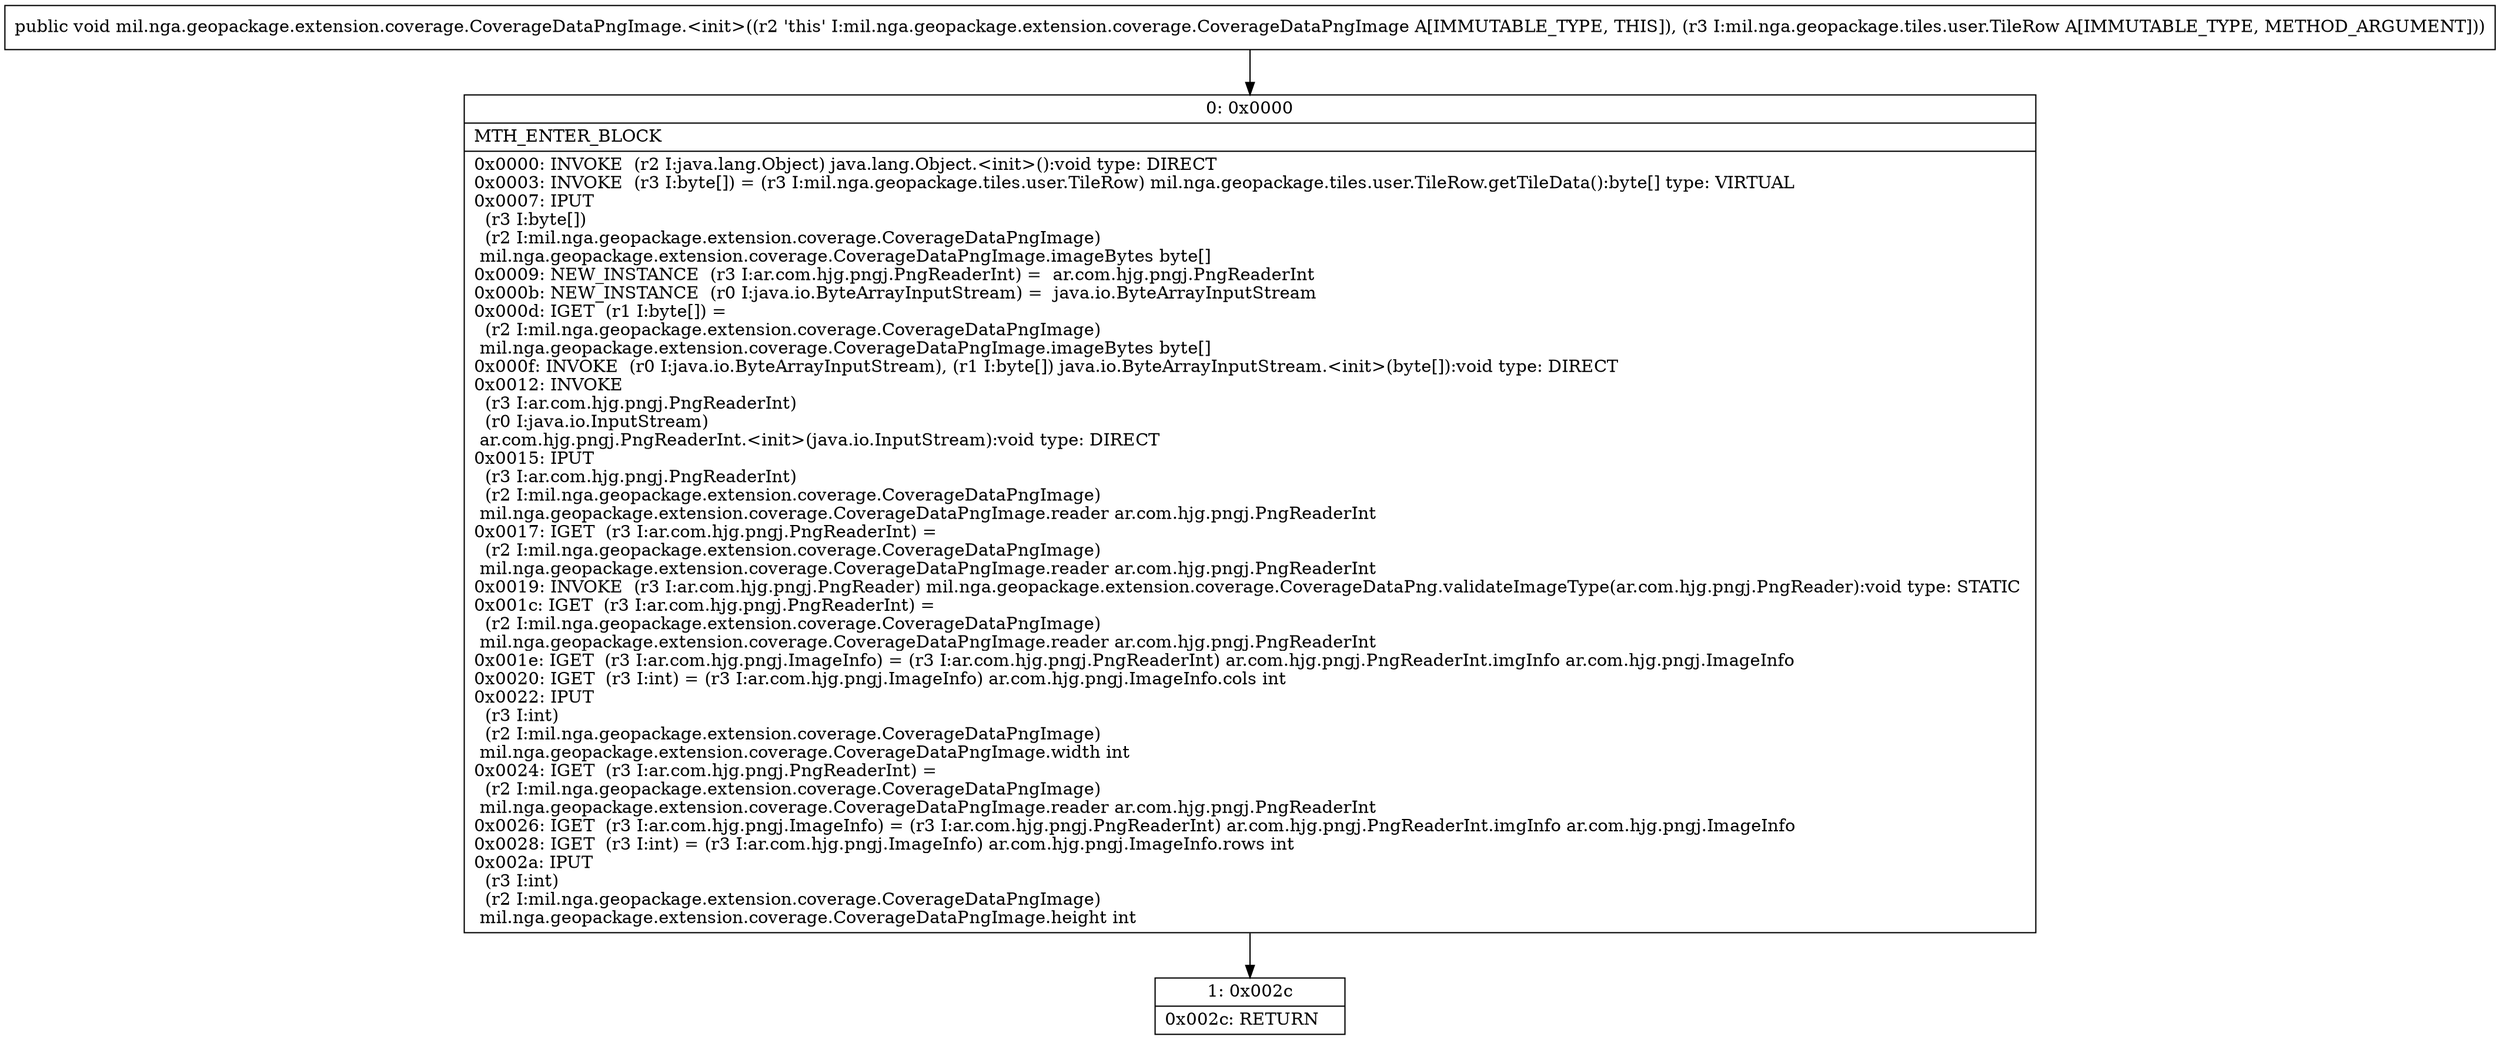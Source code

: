 digraph "CFG formil.nga.geopackage.extension.coverage.CoverageDataPngImage.\<init\>(Lmil\/nga\/geopackage\/tiles\/user\/TileRow;)V" {
Node_0 [shape=record,label="{0\:\ 0x0000|MTH_ENTER_BLOCK\l|0x0000: INVOKE  (r2 I:java.lang.Object) java.lang.Object.\<init\>():void type: DIRECT \l0x0003: INVOKE  (r3 I:byte[]) = (r3 I:mil.nga.geopackage.tiles.user.TileRow) mil.nga.geopackage.tiles.user.TileRow.getTileData():byte[] type: VIRTUAL \l0x0007: IPUT  \l  (r3 I:byte[])\l  (r2 I:mil.nga.geopackage.extension.coverage.CoverageDataPngImage)\l mil.nga.geopackage.extension.coverage.CoverageDataPngImage.imageBytes byte[] \l0x0009: NEW_INSTANCE  (r3 I:ar.com.hjg.pngj.PngReaderInt) =  ar.com.hjg.pngj.PngReaderInt \l0x000b: NEW_INSTANCE  (r0 I:java.io.ByteArrayInputStream) =  java.io.ByteArrayInputStream \l0x000d: IGET  (r1 I:byte[]) = \l  (r2 I:mil.nga.geopackage.extension.coverage.CoverageDataPngImage)\l mil.nga.geopackage.extension.coverage.CoverageDataPngImage.imageBytes byte[] \l0x000f: INVOKE  (r0 I:java.io.ByteArrayInputStream), (r1 I:byte[]) java.io.ByteArrayInputStream.\<init\>(byte[]):void type: DIRECT \l0x0012: INVOKE  \l  (r3 I:ar.com.hjg.pngj.PngReaderInt)\l  (r0 I:java.io.InputStream)\l ar.com.hjg.pngj.PngReaderInt.\<init\>(java.io.InputStream):void type: DIRECT \l0x0015: IPUT  \l  (r3 I:ar.com.hjg.pngj.PngReaderInt)\l  (r2 I:mil.nga.geopackage.extension.coverage.CoverageDataPngImage)\l mil.nga.geopackage.extension.coverage.CoverageDataPngImage.reader ar.com.hjg.pngj.PngReaderInt \l0x0017: IGET  (r3 I:ar.com.hjg.pngj.PngReaderInt) = \l  (r2 I:mil.nga.geopackage.extension.coverage.CoverageDataPngImage)\l mil.nga.geopackage.extension.coverage.CoverageDataPngImage.reader ar.com.hjg.pngj.PngReaderInt \l0x0019: INVOKE  (r3 I:ar.com.hjg.pngj.PngReader) mil.nga.geopackage.extension.coverage.CoverageDataPng.validateImageType(ar.com.hjg.pngj.PngReader):void type: STATIC \l0x001c: IGET  (r3 I:ar.com.hjg.pngj.PngReaderInt) = \l  (r2 I:mil.nga.geopackage.extension.coverage.CoverageDataPngImage)\l mil.nga.geopackage.extension.coverage.CoverageDataPngImage.reader ar.com.hjg.pngj.PngReaderInt \l0x001e: IGET  (r3 I:ar.com.hjg.pngj.ImageInfo) = (r3 I:ar.com.hjg.pngj.PngReaderInt) ar.com.hjg.pngj.PngReaderInt.imgInfo ar.com.hjg.pngj.ImageInfo \l0x0020: IGET  (r3 I:int) = (r3 I:ar.com.hjg.pngj.ImageInfo) ar.com.hjg.pngj.ImageInfo.cols int \l0x0022: IPUT  \l  (r3 I:int)\l  (r2 I:mil.nga.geopackage.extension.coverage.CoverageDataPngImage)\l mil.nga.geopackage.extension.coverage.CoverageDataPngImage.width int \l0x0024: IGET  (r3 I:ar.com.hjg.pngj.PngReaderInt) = \l  (r2 I:mil.nga.geopackage.extension.coverage.CoverageDataPngImage)\l mil.nga.geopackage.extension.coverage.CoverageDataPngImage.reader ar.com.hjg.pngj.PngReaderInt \l0x0026: IGET  (r3 I:ar.com.hjg.pngj.ImageInfo) = (r3 I:ar.com.hjg.pngj.PngReaderInt) ar.com.hjg.pngj.PngReaderInt.imgInfo ar.com.hjg.pngj.ImageInfo \l0x0028: IGET  (r3 I:int) = (r3 I:ar.com.hjg.pngj.ImageInfo) ar.com.hjg.pngj.ImageInfo.rows int \l0x002a: IPUT  \l  (r3 I:int)\l  (r2 I:mil.nga.geopackage.extension.coverage.CoverageDataPngImage)\l mil.nga.geopackage.extension.coverage.CoverageDataPngImage.height int \l}"];
Node_1 [shape=record,label="{1\:\ 0x002c|0x002c: RETURN   \l}"];
MethodNode[shape=record,label="{public void mil.nga.geopackage.extension.coverage.CoverageDataPngImage.\<init\>((r2 'this' I:mil.nga.geopackage.extension.coverage.CoverageDataPngImage A[IMMUTABLE_TYPE, THIS]), (r3 I:mil.nga.geopackage.tiles.user.TileRow A[IMMUTABLE_TYPE, METHOD_ARGUMENT])) }"];
MethodNode -> Node_0;
Node_0 -> Node_1;
}


